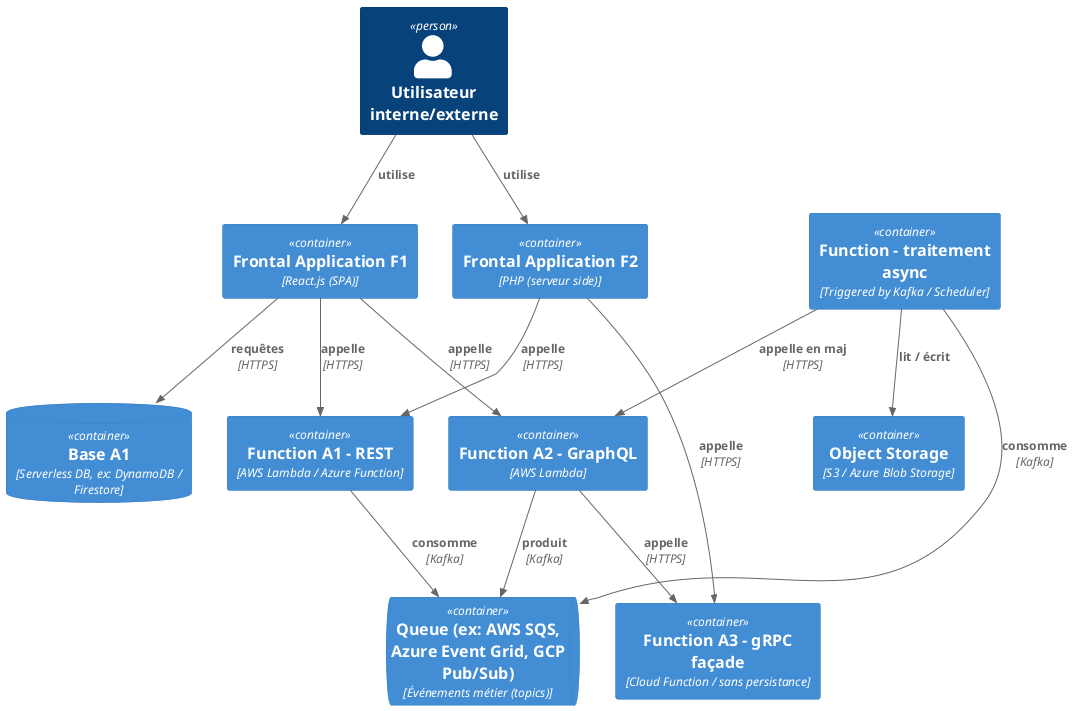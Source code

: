 @startuml typologie-serverless-06
!include <C4/C4_Deployment>
LAYOUT_TOP_DOWN()

Person(user, "Utilisateur interne/externe")

' Frontends
Container(front1, "Frontal Application F1", "React.js (SPA)")
Container(front2, "Frontal Application F2", "PHP (serveur side)")

' Serverless functions
Container(api1, "Function A1 - REST", "AWS Lambda / Azure Function")
Container(api2, "Function A2 - GraphQL", "AWS Lambda")
Container(api3, "Function A3 - gRPC façade", "Cloud Function / sans persistance")

' Limited persistence
ContainerDb(db_api1, "Base A1", "Serverless DB, ex: DynamoDB / Firestore")
Container(files, "Object Storage", "S3 / Azure Blob Storage")

' Messaging
ContainerQueue(queue1, "Queue (ex: AWS SQS, Azure Event Grid, GCP Pub/Sub)", "Événements métier (topics)")

' Serverless async job
Container(job1, "Function - traitement async", "Triggered by Kafka / Scheduler")

' User interactions
Rel(user, front1, "utilise")
Rel(user, front2, "utilise")

' Frontend calls
Rel(front1, api1, "appelle", "HTTPS")
Rel(front1, api2, "appelle", "HTTPS")
Rel(front2, api3, "appelle", "HTTPS")
Rel(front2, api1, "appelle", "HTTPS")

' Function interactions
Rel(api2, api3, "appelle", "HTTPS")
Rel(api2, queue1, "produit", "Kafka")
Rel(api1, queue1, "consomme", "Kafka")
Rel(job1, queue1, "consomme", "Kafka")
Rel(job1, api2, "appelle en maj", "HTTPS")

' Selected storage access
Rel(front1, db_api1, "requêtes", "HTTPS")
Rel(job1, files, "lit / écrit")

@enduml
